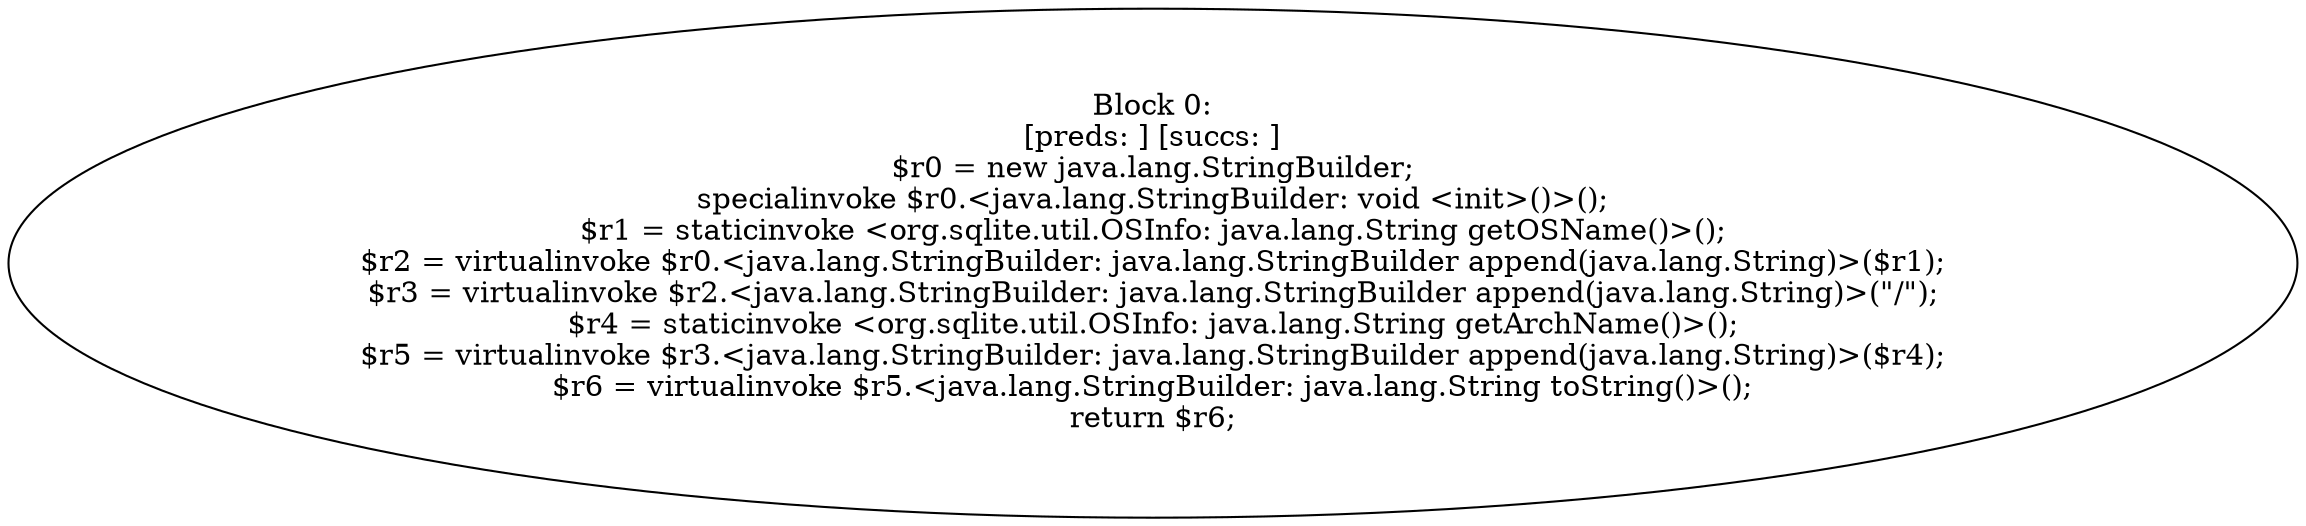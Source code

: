 digraph "unitGraph" {
    "Block 0:
[preds: ] [succs: ]
$r0 = new java.lang.StringBuilder;
specialinvoke $r0.<java.lang.StringBuilder: void <init>()>();
$r1 = staticinvoke <org.sqlite.util.OSInfo: java.lang.String getOSName()>();
$r2 = virtualinvoke $r0.<java.lang.StringBuilder: java.lang.StringBuilder append(java.lang.String)>($r1);
$r3 = virtualinvoke $r2.<java.lang.StringBuilder: java.lang.StringBuilder append(java.lang.String)>(\"/\");
$r4 = staticinvoke <org.sqlite.util.OSInfo: java.lang.String getArchName()>();
$r5 = virtualinvoke $r3.<java.lang.StringBuilder: java.lang.StringBuilder append(java.lang.String)>($r4);
$r6 = virtualinvoke $r5.<java.lang.StringBuilder: java.lang.String toString()>();
return $r6;
"
}

